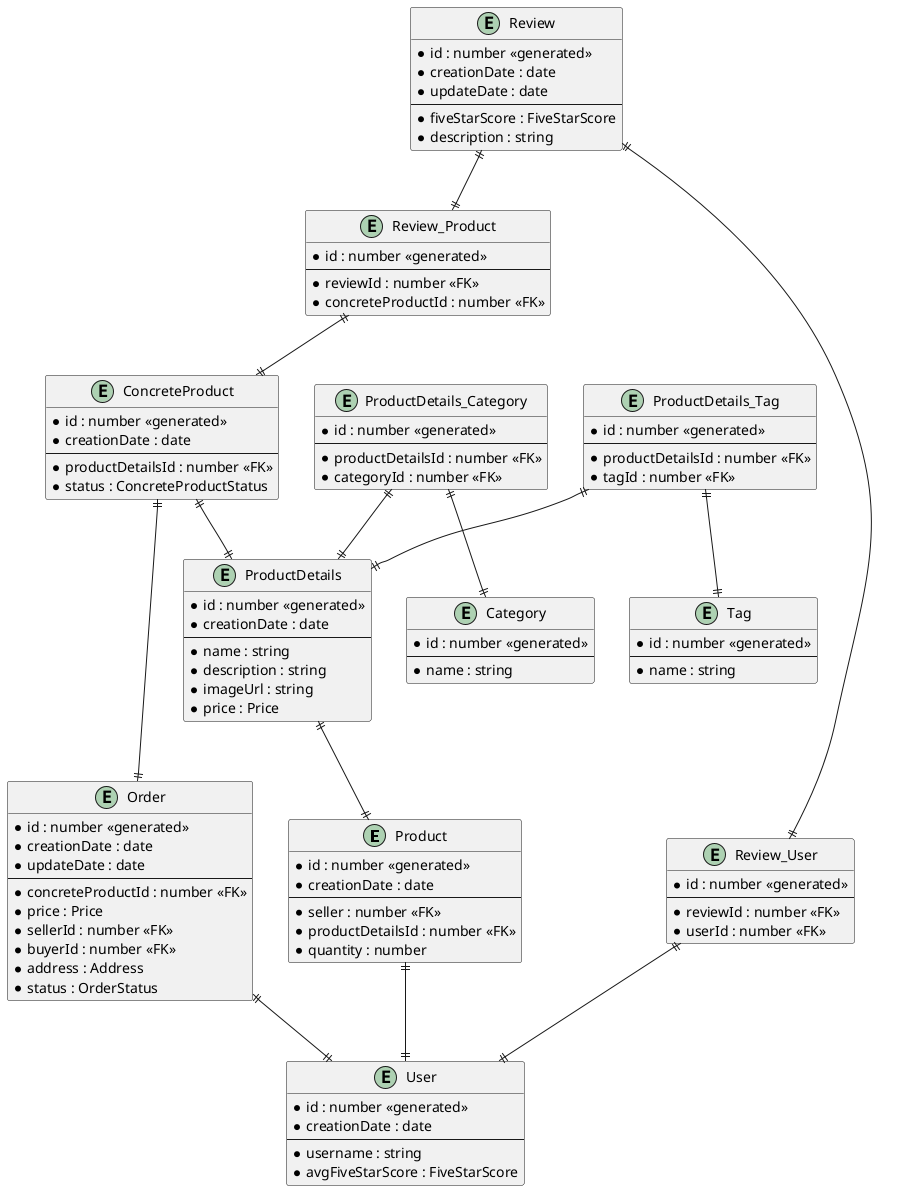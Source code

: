 @startuml
' skinparam linetype ortho

entity "Product" as product {
  *id : number <<generated>>
  *creationDate : date
  --
  *seller : number <<FK>>
  *productDetailsId : number <<FK>>
  *quantity : number
}

entity "ProductDetails" as productDetails {
  *id : number <<generated>>
  *creationDate : date
  --
  *name : string
  *description : string
  *imageUrl : string
  *price : Price
}

entity "ConcreteProduct" as concreteProduct {
  *id : number <<generated>>
  *creationDate : date
  --
  *productDetailsId : number <<FK>>
  *status : ConcreteProductStatus
}

entity "ProductDetails_Category" as productDetails_Category {
  *id : number <<generated>>
  --
  *productDetailsId : number <<FK>>
  *categoryId : number <<FK>>
}

entity "ProductDetails_Tag" as productDetails_Tag {
  *id : number <<generated>>
  --
  *productDetailsId : number <<FK>>
  *tagId : number <<FK>>
}

entity "Tag" as tag {
  *id : number <<generated>>
  --
  *name : string
}

entity "Category" as category {
  *id : number <<generated>>
  --
  *name : string
}

entity "Review" as review {
  *id : number <<generated>>
  *creationDate : date
  *updateDate : date
  --
  *fiveStarScore : FiveStarScore
  *description : string
}

entity "Review_Product" as review_Product {
  *id : number <<generated>>
  --
  *reviewId : number <<FK>>
  *concreteProductId : number <<FK>>
}

entity "Review_User" as review_User {
  *id : number <<generated>>
  --
  *reviewId : number <<FK>>
  *userId : number <<FK>>
}

entity "User" as user {
  *id : number <<generated>>
  *creationDate : date
  --
  *username : string
  *avgFiveStarScore : FiveStarScore
}

entity "Order" as order {
  *id : number <<generated>>
  *creationDate : date
  *updateDate : date
  --
  *concreteProductId : number <<FK>>
  *price : Price
  *sellerId : number <<FK>>
  *buyerId : number <<FK>>
  *address : Address
  *status : OrderStatus
}

productDetails_Tag ||--|| tag
productDetails_Tag ||--|| productDetails
productDetails_Category ||--|| category
productDetails_Category ||--|| productDetails
productDetails ||--|| product

review_Product ||--|| concreteProduct
review_User ||--|| user
review ||--|| review_User
review ||--|| review_Product

order ||--|| user
product ||--|| user

concreteProduct ||--|| productDetails
concreteProduct ||--|| order
@enduml
